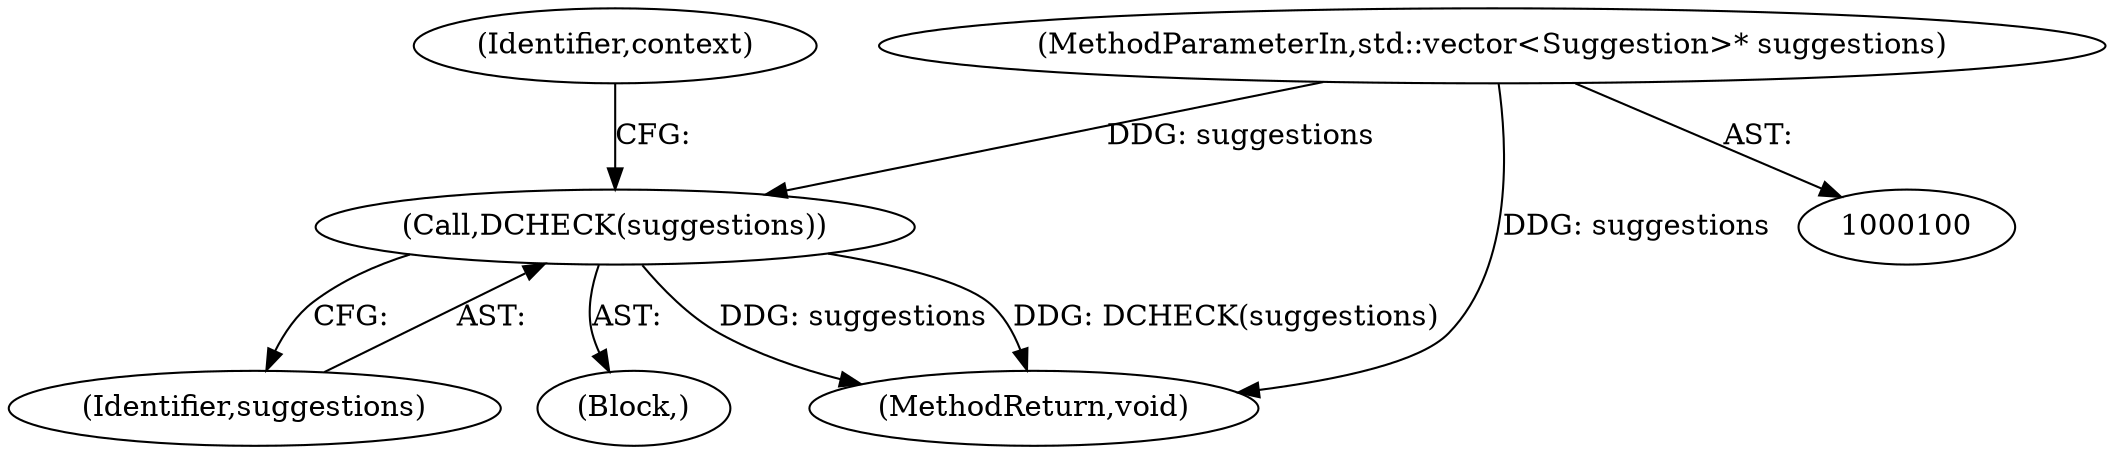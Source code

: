 digraph "0_Chrome_b025e82307a8490501bb030266cd955c391abcb7@pointer" {
"1000103" [label="(MethodParameterIn,std::vector<Suggestion>* suggestions)"];
"1000106" [label="(Call,DCHECK(suggestions))"];
"1000107" [label="(Identifier,suggestions)"];
"1000109" [label="(Identifier,context)"];
"1000103" [label="(MethodParameterIn,std::vector<Suggestion>* suggestions)"];
"1000106" [label="(Call,DCHECK(suggestions))"];
"1000105" [label="(Block,)"];
"1000260" [label="(MethodReturn,void)"];
"1000103" -> "1000100"  [label="AST: "];
"1000103" -> "1000260"  [label="DDG: suggestions"];
"1000103" -> "1000106"  [label="DDG: suggestions"];
"1000106" -> "1000105"  [label="AST: "];
"1000106" -> "1000107"  [label="CFG: "];
"1000107" -> "1000106"  [label="AST: "];
"1000109" -> "1000106"  [label="CFG: "];
"1000106" -> "1000260"  [label="DDG: suggestions"];
"1000106" -> "1000260"  [label="DDG: DCHECK(suggestions)"];
}
